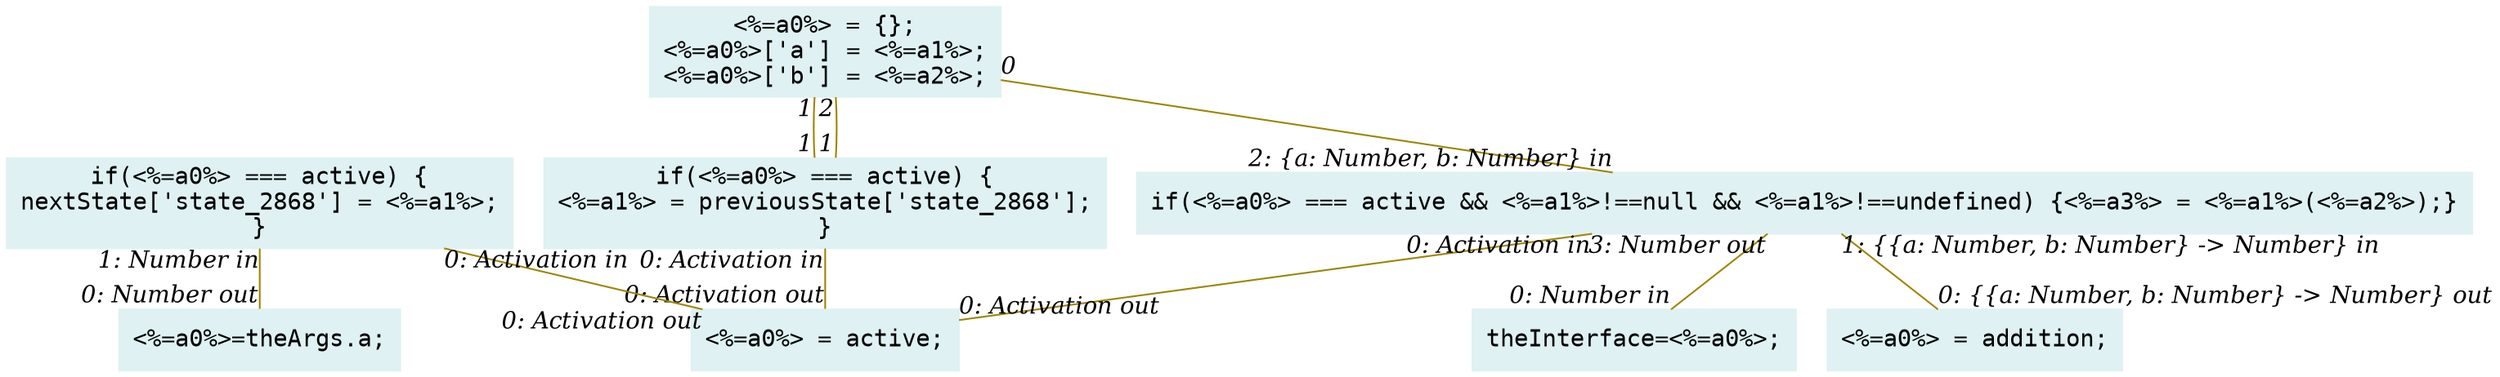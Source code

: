 digraph g{node_2844 [shape="box", style="filled", color="#dff1f2", fontname="Courier", label="<%=a0%>=theArgs.a;
" ]
node_2846 [shape="box", style="filled", color="#dff1f2", fontname="Courier", label="theInterface=<%=a0%>;
" ]
node_2855 [shape="box", style="filled", color="#dff1f2", fontname="Courier", label="<%=a0%> = active;
" ]
node_2861 [shape="box", style="filled", color="#dff1f2", fontname="Courier", label="<%=a0%> = addition;
" ]
node_2863 [shape="box", style="filled", color="#dff1f2", fontname="Courier", label="if(<%=a0%> === active && <%=a1%>!==null && <%=a1%>!==undefined) {<%=a3%> = <%=a1%>(<%=a2%>);}
" ]
node_2869 [shape="box", style="filled", color="#dff1f2", fontname="Courier", label="if(<%=a0%> === active) {
<%=a1%> = previousState['state_2868'];
}
" ]
node_2873 [shape="box", style="filled", color="#dff1f2", fontname="Courier", label="if(<%=a0%> === active) {
nextState['state_2868'] = <%=a1%>;
}
" ]
node_2876 [shape="box", style="filled", color="#dff1f2", fontname="Courier", label="<%=a0%> = {};
<%=a0%>['a'] = <%=a1%>;
<%=a0%>['b'] = <%=a2%>;
" ]
node_2863 -> node_2855 [dir=none, arrowHead=none, fontname="Times-Italic", arrowsize=1, color="#9d8400", label="",  headlabel="0: Activation out", taillabel="0: Activation in" ]
node_2863 -> node_2861 [dir=none, arrowHead=none, fontname="Times-Italic", arrowsize=1, color="#9d8400", label="",  headlabel="0: {{a: Number, b: Number} -> Number} out", taillabel="1: {{a: Number, b: Number} -> Number} in" ]
node_2863 -> node_2846 [dir=none, arrowHead=none, fontname="Times-Italic", arrowsize=1, color="#9d8400", label="",  headlabel="0: Number in", taillabel="3: Number out" ]
node_2869 -> node_2855 [dir=none, arrowHead=none, fontname="Times-Italic", arrowsize=1, color="#9d8400", label="",  headlabel="0: Activation out", taillabel="0: Activation in" ]
node_2873 -> node_2855 [dir=none, arrowHead=none, fontname="Times-Italic", arrowsize=1, color="#9d8400", label="",  headlabel="0: Activation out", taillabel="0: Activation in" ]
node_2873 -> node_2844 [dir=none, arrowHead=none, fontname="Times-Italic", arrowsize=1, color="#9d8400", label="",  headlabel="0: Number out", taillabel="1: Number in" ]
node_2876 -> node_2863 [dir=none, arrowHead=none, fontname="Times-Italic", arrowsize=1, color="#9d8400", label="",  headlabel="2: {a: Number, b: Number} in", taillabel="0" ]
node_2876 -> node_2869 [dir=none, arrowHead=none, fontname="Times-Italic", arrowsize=1, color="#9d8400", label="",  headlabel="1", taillabel="1" ]
node_2876 -> node_2869 [dir=none, arrowHead=none, fontname="Times-Italic", arrowsize=1, color="#9d8400", label="",  headlabel="1", taillabel="2" ]
}